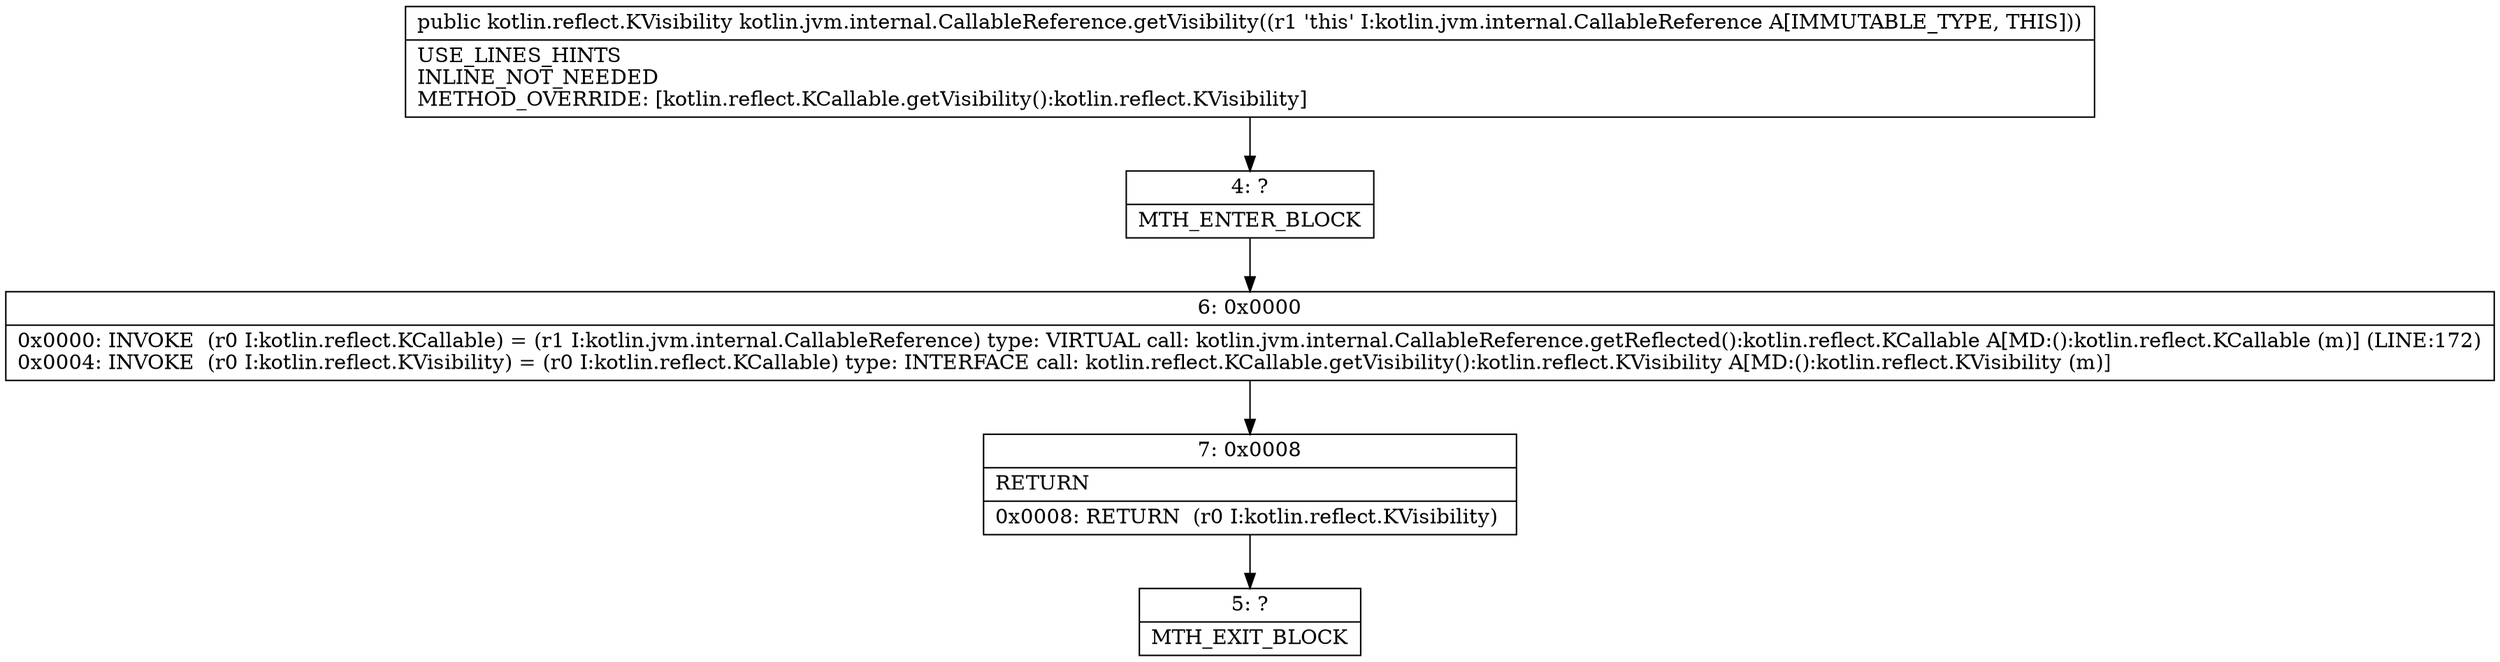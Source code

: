 digraph "CFG forkotlin.jvm.internal.CallableReference.getVisibility()Lkotlin\/reflect\/KVisibility;" {
Node_4 [shape=record,label="{4\:\ ?|MTH_ENTER_BLOCK\l}"];
Node_6 [shape=record,label="{6\:\ 0x0000|0x0000: INVOKE  (r0 I:kotlin.reflect.KCallable) = (r1 I:kotlin.jvm.internal.CallableReference) type: VIRTUAL call: kotlin.jvm.internal.CallableReference.getReflected():kotlin.reflect.KCallable A[MD:():kotlin.reflect.KCallable (m)] (LINE:172)\l0x0004: INVOKE  (r0 I:kotlin.reflect.KVisibility) = (r0 I:kotlin.reflect.KCallable) type: INTERFACE call: kotlin.reflect.KCallable.getVisibility():kotlin.reflect.KVisibility A[MD:():kotlin.reflect.KVisibility (m)]\l}"];
Node_7 [shape=record,label="{7\:\ 0x0008|RETURN\l|0x0008: RETURN  (r0 I:kotlin.reflect.KVisibility) \l}"];
Node_5 [shape=record,label="{5\:\ ?|MTH_EXIT_BLOCK\l}"];
MethodNode[shape=record,label="{public kotlin.reflect.KVisibility kotlin.jvm.internal.CallableReference.getVisibility((r1 'this' I:kotlin.jvm.internal.CallableReference A[IMMUTABLE_TYPE, THIS]))  | USE_LINES_HINTS\lINLINE_NOT_NEEDED\lMETHOD_OVERRIDE: [kotlin.reflect.KCallable.getVisibility():kotlin.reflect.KVisibility]\l}"];
MethodNode -> Node_4;Node_4 -> Node_6;
Node_6 -> Node_7;
Node_7 -> Node_5;
}

